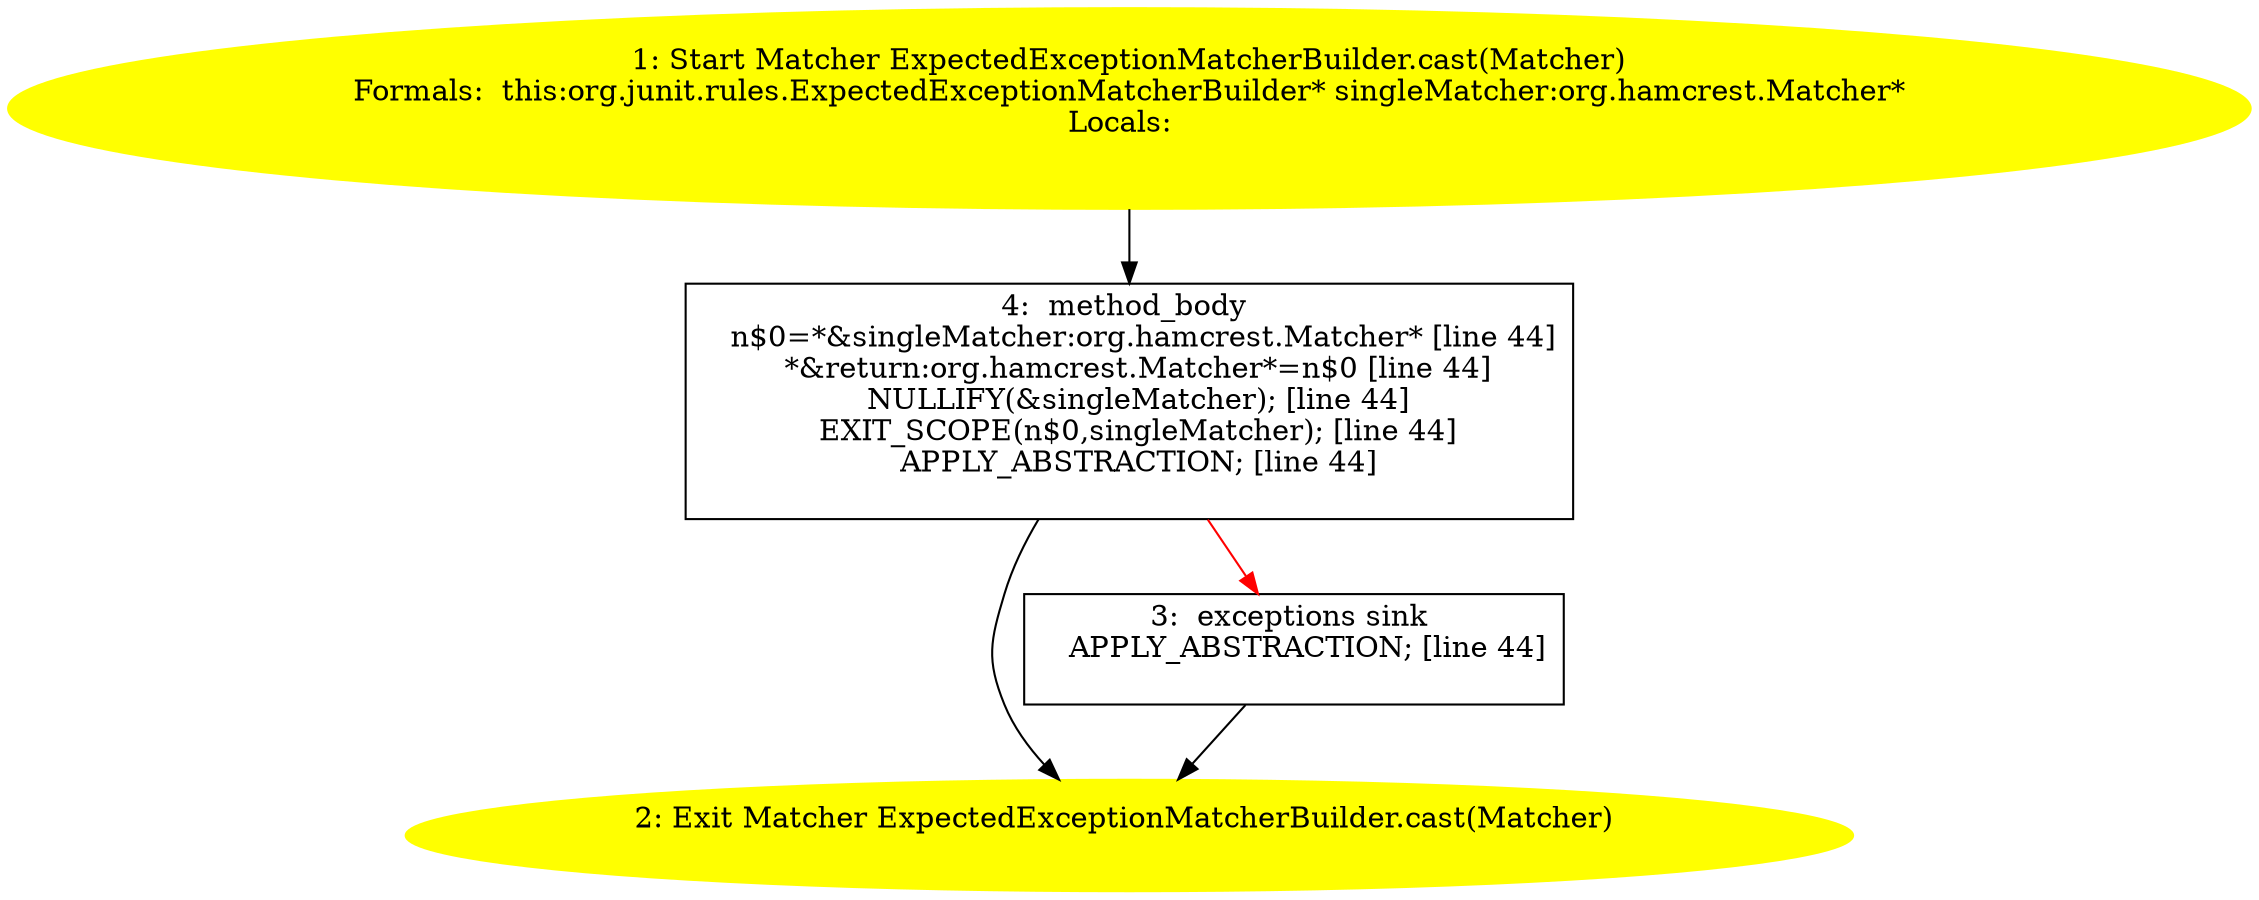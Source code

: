 /* @generated */
digraph cfg {
"org.junit.rules.ExpectedExceptionMatcherBuilder.cast(org.hamcrest.Matcher):org.hamcrest.Matcher.4d061cc017c9b10e09fb95233b9bc88d_1" [label="1: Start Matcher ExpectedExceptionMatcherBuilder.cast(Matcher)\nFormals:  this:org.junit.rules.ExpectedExceptionMatcherBuilder* singleMatcher:org.hamcrest.Matcher*\nLocals:  \n  " color=yellow style=filled]
	

	 "org.junit.rules.ExpectedExceptionMatcherBuilder.cast(org.hamcrest.Matcher):org.hamcrest.Matcher.4d061cc017c9b10e09fb95233b9bc88d_1" -> "org.junit.rules.ExpectedExceptionMatcherBuilder.cast(org.hamcrest.Matcher):org.hamcrest.Matcher.4d061cc017c9b10e09fb95233b9bc88d_4" ;
"org.junit.rules.ExpectedExceptionMatcherBuilder.cast(org.hamcrest.Matcher):org.hamcrest.Matcher.4d061cc017c9b10e09fb95233b9bc88d_2" [label="2: Exit Matcher ExpectedExceptionMatcherBuilder.cast(Matcher) \n  " color=yellow style=filled]
	

"org.junit.rules.ExpectedExceptionMatcherBuilder.cast(org.hamcrest.Matcher):org.hamcrest.Matcher.4d061cc017c9b10e09fb95233b9bc88d_3" [label="3:  exceptions sink \n   APPLY_ABSTRACTION; [line 44]\n " shape="box"]
	

	 "org.junit.rules.ExpectedExceptionMatcherBuilder.cast(org.hamcrest.Matcher):org.hamcrest.Matcher.4d061cc017c9b10e09fb95233b9bc88d_3" -> "org.junit.rules.ExpectedExceptionMatcherBuilder.cast(org.hamcrest.Matcher):org.hamcrest.Matcher.4d061cc017c9b10e09fb95233b9bc88d_2" ;
"org.junit.rules.ExpectedExceptionMatcherBuilder.cast(org.hamcrest.Matcher):org.hamcrest.Matcher.4d061cc017c9b10e09fb95233b9bc88d_4" [label="4:  method_body \n   n$0=*&singleMatcher:org.hamcrest.Matcher* [line 44]\n  *&return:org.hamcrest.Matcher*=n$0 [line 44]\n  NULLIFY(&singleMatcher); [line 44]\n  EXIT_SCOPE(n$0,singleMatcher); [line 44]\n  APPLY_ABSTRACTION; [line 44]\n " shape="box"]
	

	 "org.junit.rules.ExpectedExceptionMatcherBuilder.cast(org.hamcrest.Matcher):org.hamcrest.Matcher.4d061cc017c9b10e09fb95233b9bc88d_4" -> "org.junit.rules.ExpectedExceptionMatcherBuilder.cast(org.hamcrest.Matcher):org.hamcrest.Matcher.4d061cc017c9b10e09fb95233b9bc88d_2" ;
	 "org.junit.rules.ExpectedExceptionMatcherBuilder.cast(org.hamcrest.Matcher):org.hamcrest.Matcher.4d061cc017c9b10e09fb95233b9bc88d_4" -> "org.junit.rules.ExpectedExceptionMatcherBuilder.cast(org.hamcrest.Matcher):org.hamcrest.Matcher.4d061cc017c9b10e09fb95233b9bc88d_3" [color="red" ];
}
